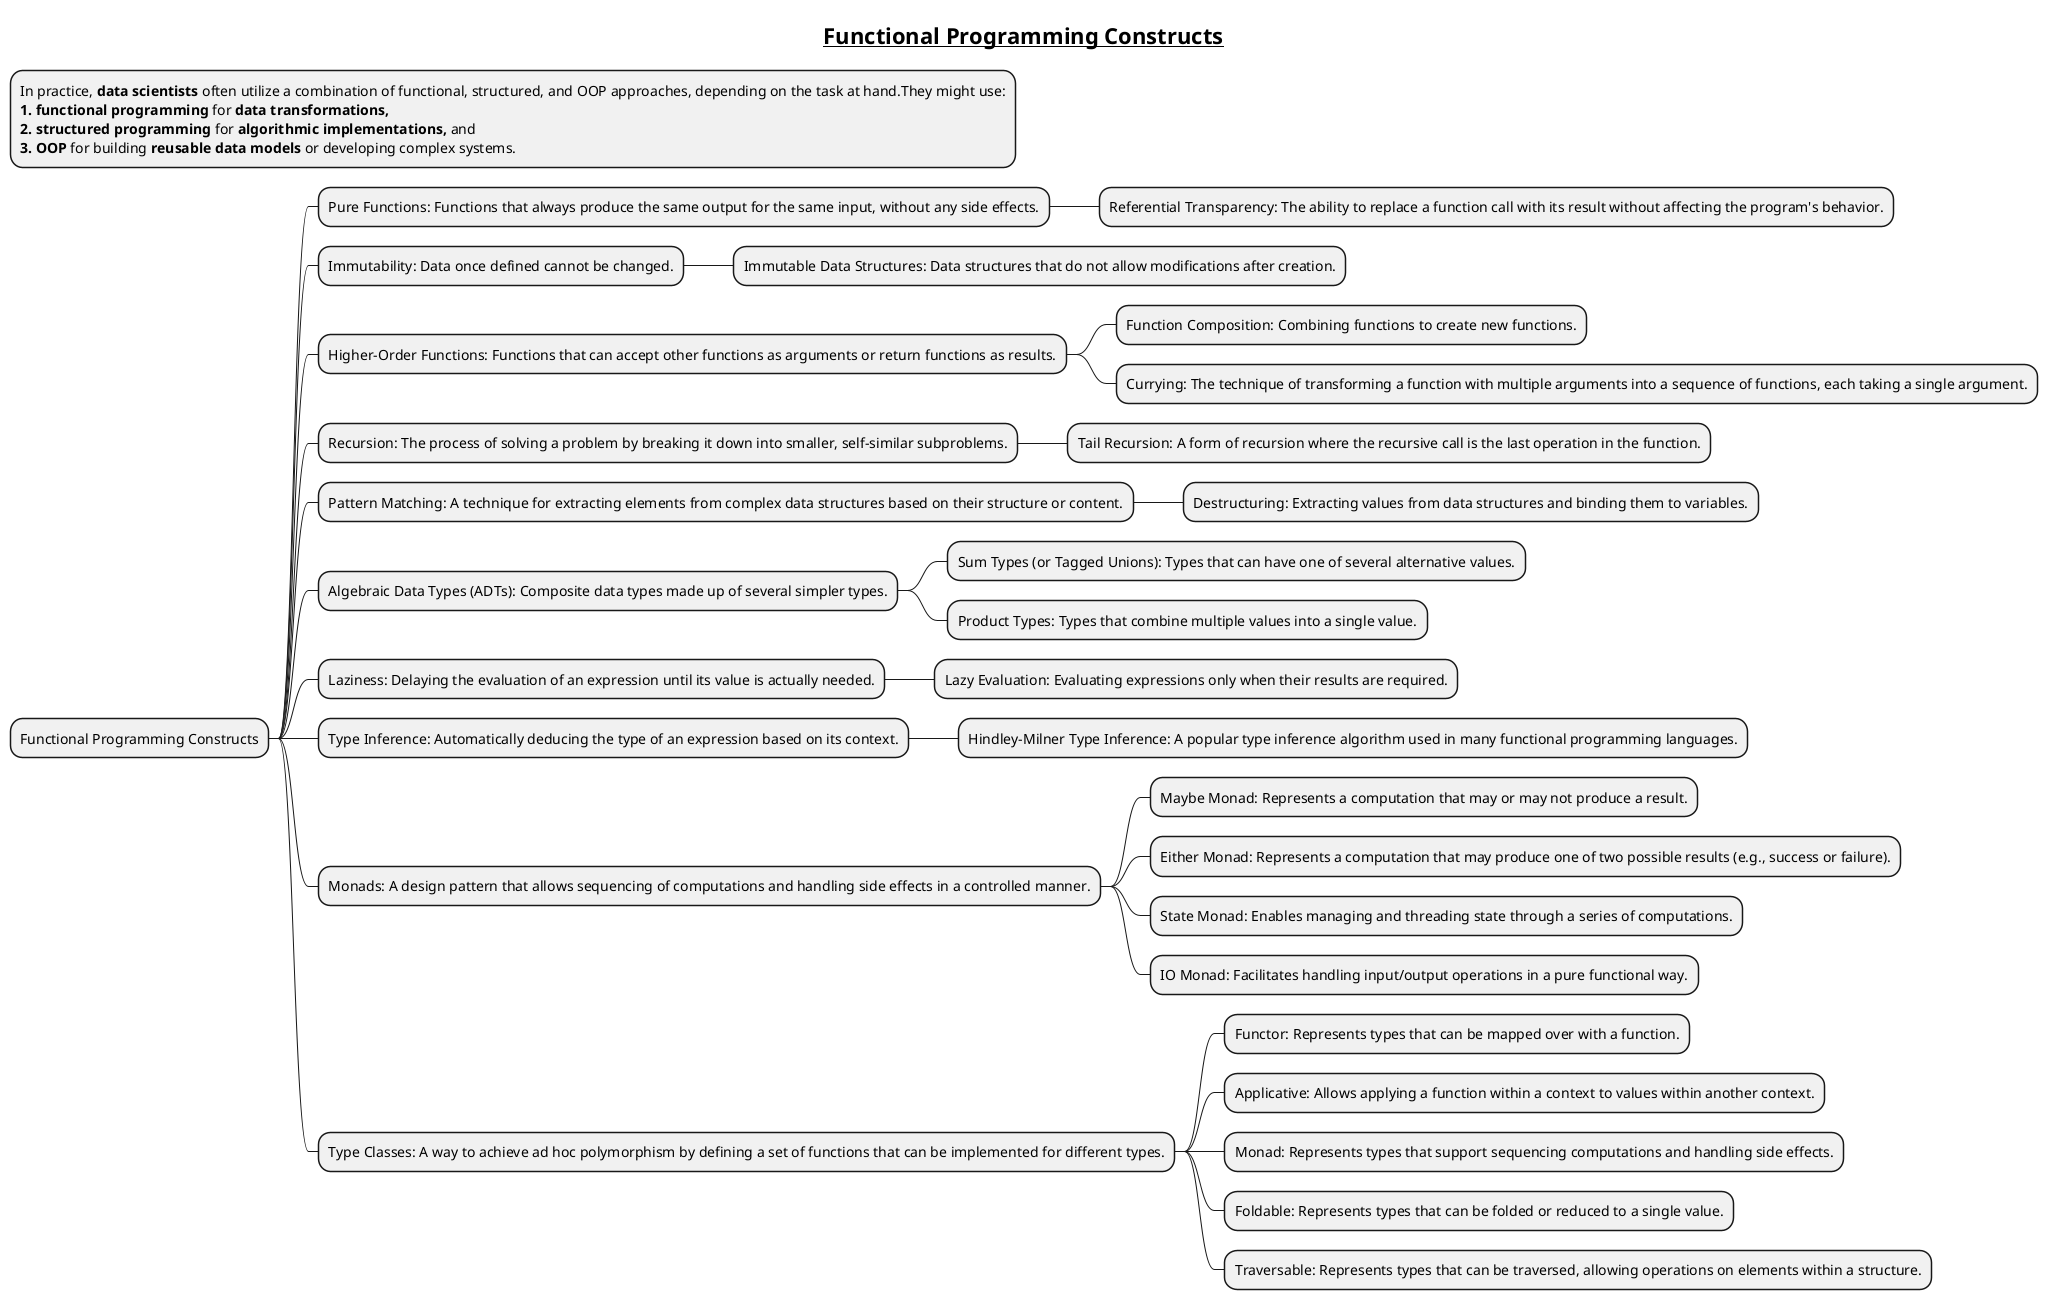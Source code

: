 @startmindmap
title =__Functional Programming Constructs__

*:In practice, **data scientists** often utilize a combination of functional, structured, and OOP approaches, depending on the task at hand.They might use:
**1. functional programming** for **data transformations,**
**2. structured programming** for **algorithmic implementations,** and
**3. OOP** for building **reusable data models** or developing complex systems.;

* Functional Programming Constructs

** Pure Functions: Functions that always produce the same output for the same input, without any side effects.
*** Referential Transparency: The ability to replace a function call with its result without affecting the program's behavior.

** Immutability: Data once defined cannot be changed.
*** Immutable Data Structures: Data structures that do not allow modifications after creation.

** Higher-Order Functions: Functions that can accept other functions as arguments or return functions as results.
*** Function Composition: Combining functions to create new functions.
*** Currying: The technique of transforming a function with multiple arguments into a sequence of functions, each taking a single argument.

** Recursion: The process of solving a problem by breaking it down into smaller, self-similar subproblems.
*** Tail Recursion: A form of recursion where the recursive call is the last operation in the function.

** Pattern Matching: A technique for extracting elements from complex data structures based on their structure or content.
*** Destructuring: Extracting values from data structures and binding them to variables.

** Algebraic Data Types (ADTs): Composite data types made up of several simpler types.
*** Sum Types (or Tagged Unions): Types that can have one of several alternative values.
*** Product Types: Types that combine multiple values into a single value.

** Laziness: Delaying the evaluation of an expression until its value is actually needed.
*** Lazy Evaluation: Evaluating expressions only when their results are required.

** Type Inference: Automatically deducing the type of an expression based on its context.
*** Hindley-Milner Type Inference: A popular type inference algorithm used in many functional programming languages.

** Monads: A design pattern that allows sequencing of computations and handling side effects in a controlled manner.
*** Maybe Monad: Represents a computation that may or may not produce a result.
*** Either Monad: Represents a computation that may produce one of two possible results (e.g., success or failure).
*** State Monad: Enables managing and threading state through a series of computations.
*** IO Monad: Facilitates handling input/output operations in a pure functional way.

** Type Classes: A way to achieve ad hoc polymorphism by defining a set of functions that can be implemented for different types.
*** Functor: Represents types that can be mapped over with a function.
*** Applicative: Allows applying a function within a context to values within another context.
*** Monad: Represents types that support sequencing computations and handling side effects.
*** Foldable: Represents types that can be folded or reduced to a single value.
*** Traversable: Represents types that can be traversed, allowing operations on elements within a structure.

@endmindmap
